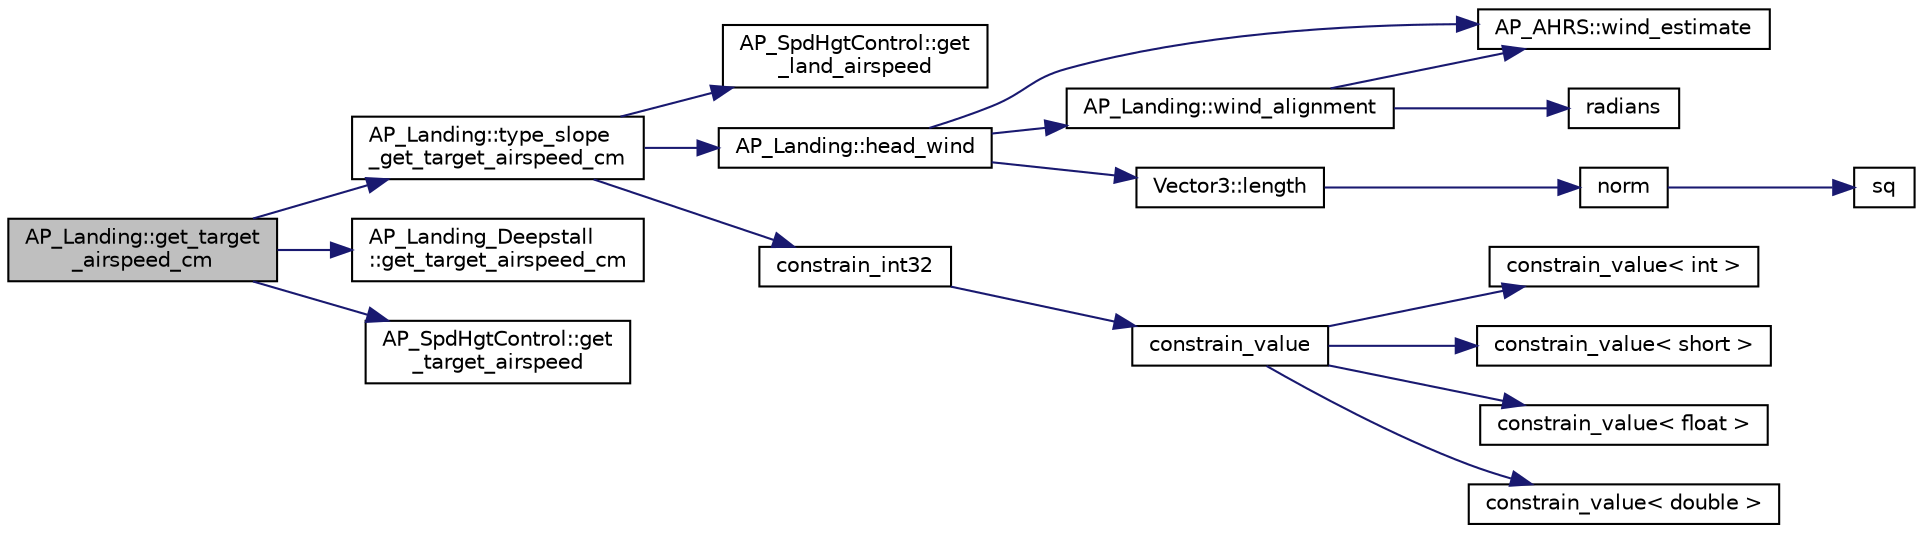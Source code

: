 digraph "AP_Landing::get_target_airspeed_cm"
{
 // INTERACTIVE_SVG=YES
  edge [fontname="Helvetica",fontsize="10",labelfontname="Helvetica",labelfontsize="10"];
  node [fontname="Helvetica",fontsize="10",shape=record];
  rankdir="LR";
  Node1 [label="AP_Landing::get_target\l_airspeed_cm",height=0.2,width=0.4,color="black", fillcolor="grey75", style="filled", fontcolor="black"];
  Node1 -> Node2 [color="midnightblue",fontsize="10",style="solid",fontname="Helvetica"];
  Node2 [label="AP_Landing::type_slope\l_get_target_airspeed_cm",height=0.2,width=0.4,color="black", fillcolor="white", style="filled",URL="$classAP__Landing.html#a7daff6be77c2fc2412ef3a276f80e059"];
  Node2 -> Node3 [color="midnightblue",fontsize="10",style="solid",fontname="Helvetica"];
  Node3 [label="AP_SpdHgtControl::get\l_land_airspeed",height=0.2,width=0.4,color="black", fillcolor="white", style="filled",URL="$classAP__SpdHgtControl.html#a308eb4a67d8edf6c8227fa353ec84d3e"];
  Node2 -> Node4 [color="midnightblue",fontsize="10",style="solid",fontname="Helvetica"];
  Node4 [label="AP_Landing::head_wind",height=0.2,width=0.4,color="black", fillcolor="white", style="filled",URL="$classAP__Landing.html#a6225263e30f2504d50a98c33dd7b822d"];
  Node4 -> Node5 [color="midnightblue",fontsize="10",style="solid",fontname="Helvetica"];
  Node5 [label="AP_Landing::wind_alignment",height=0.2,width=0.4,color="black", fillcolor="white", style="filled",URL="$classAP__Landing.html#af1eb242357652150bf08d5bace270ce6"];
  Node5 -> Node6 [color="midnightblue",fontsize="10",style="solid",fontname="Helvetica"];
  Node6 [label="AP_AHRS::wind_estimate",height=0.2,width=0.4,color="black", fillcolor="white", style="filled",URL="$classAP__AHRS.html#a4cdb54b496f9381a4c629cf0b10c8f8a"];
  Node5 -> Node7 [color="midnightblue",fontsize="10",style="solid",fontname="Helvetica"];
  Node7 [label="radians",height=0.2,width=0.4,color="black", fillcolor="white", style="filled",URL="$AP__Math_8h.html#a75b14352ec1c95a8276af9a0813cfdc3"];
  Node4 -> Node6 [color="midnightblue",fontsize="10",style="solid",fontname="Helvetica"];
  Node4 -> Node8 [color="midnightblue",fontsize="10",style="solid",fontname="Helvetica"];
  Node8 [label="Vector3::length",height=0.2,width=0.4,color="black", fillcolor="white", style="filled",URL="$classVector3.html#ac1fd5514e368a1e1c2d13f71eda18345"];
  Node8 -> Node9 [color="midnightblue",fontsize="10",style="solid",fontname="Helvetica"];
  Node9 [label="norm",height=0.2,width=0.4,color="black", fillcolor="white", style="filled",URL="$AP__Math_8h.html#adc76d4a5e5c9ae8cb7ab17b55c40d636"];
  Node9 -> Node10 [color="midnightblue",fontsize="10",style="solid",fontname="Helvetica"];
  Node10 [label="sq",height=0.2,width=0.4,color="black", fillcolor="white", style="filled",URL="$AP__Math_8h.html#a0375e3d67fd3911cacee5c3e1408c0f2"];
  Node2 -> Node11 [color="midnightblue",fontsize="10",style="solid",fontname="Helvetica"];
  Node11 [label="constrain_int32",height=0.2,width=0.4,color="black", fillcolor="white", style="filled",URL="$AP__Math_8h.html#a40141a958e445f6293a659e856c49f55"];
  Node11 -> Node12 [color="midnightblue",fontsize="10",style="solid",fontname="Helvetica"];
  Node12 [label="constrain_value",height=0.2,width=0.4,color="black", fillcolor="white", style="filled",URL="$AP__Math_8h.html#a20e8f8671c282c69c1954652b6d61585"];
  Node12 -> Node13 [color="midnightblue",fontsize="10",style="solid",fontname="Helvetica"];
  Node13 [label="constrain_value\< int \>",height=0.2,width=0.4,color="black", fillcolor="white", style="filled",URL="$AP__Math_8cpp.html#a37e8e901754cb9c8e53a8e3030c82c50"];
  Node12 -> Node14 [color="midnightblue",fontsize="10",style="solid",fontname="Helvetica"];
  Node14 [label="constrain_value\< short \>",height=0.2,width=0.4,color="black", fillcolor="white", style="filled",URL="$AP__Math_8cpp.html#afdbe107ec1987d318a6347816fbf2b89"];
  Node12 -> Node15 [color="midnightblue",fontsize="10",style="solid",fontname="Helvetica"];
  Node15 [label="constrain_value\< float \>",height=0.2,width=0.4,color="black", fillcolor="white", style="filled",URL="$AP__Math_8cpp.html#ae6c621670c214da687de21d4e3a92587"];
  Node12 -> Node16 [color="midnightblue",fontsize="10",style="solid",fontname="Helvetica"];
  Node16 [label="constrain_value\< double \>",height=0.2,width=0.4,color="black", fillcolor="white", style="filled",URL="$AP__Math_8cpp.html#afe3990b00e9abc43fa97dfaf8e32f5c4"];
  Node1 -> Node17 [color="midnightblue",fontsize="10",style="solid",fontname="Helvetica"];
  Node17 [label="AP_Landing_Deepstall\l::get_target_airspeed_cm",height=0.2,width=0.4,color="black", fillcolor="white", style="filled",URL="$classAP__Landing__Deepstall.html#aacdf2d61bddfff3dfc52d88df58b167a"];
  Node1 -> Node18 [color="midnightblue",fontsize="10",style="solid",fontname="Helvetica"];
  Node18 [label="AP_SpdHgtControl::get\l_target_airspeed",height=0.2,width=0.4,color="black", fillcolor="white", style="filled",URL="$classAP__SpdHgtControl.html#aef400289c2cdf6c24d39f3c93b82df37"];
}

